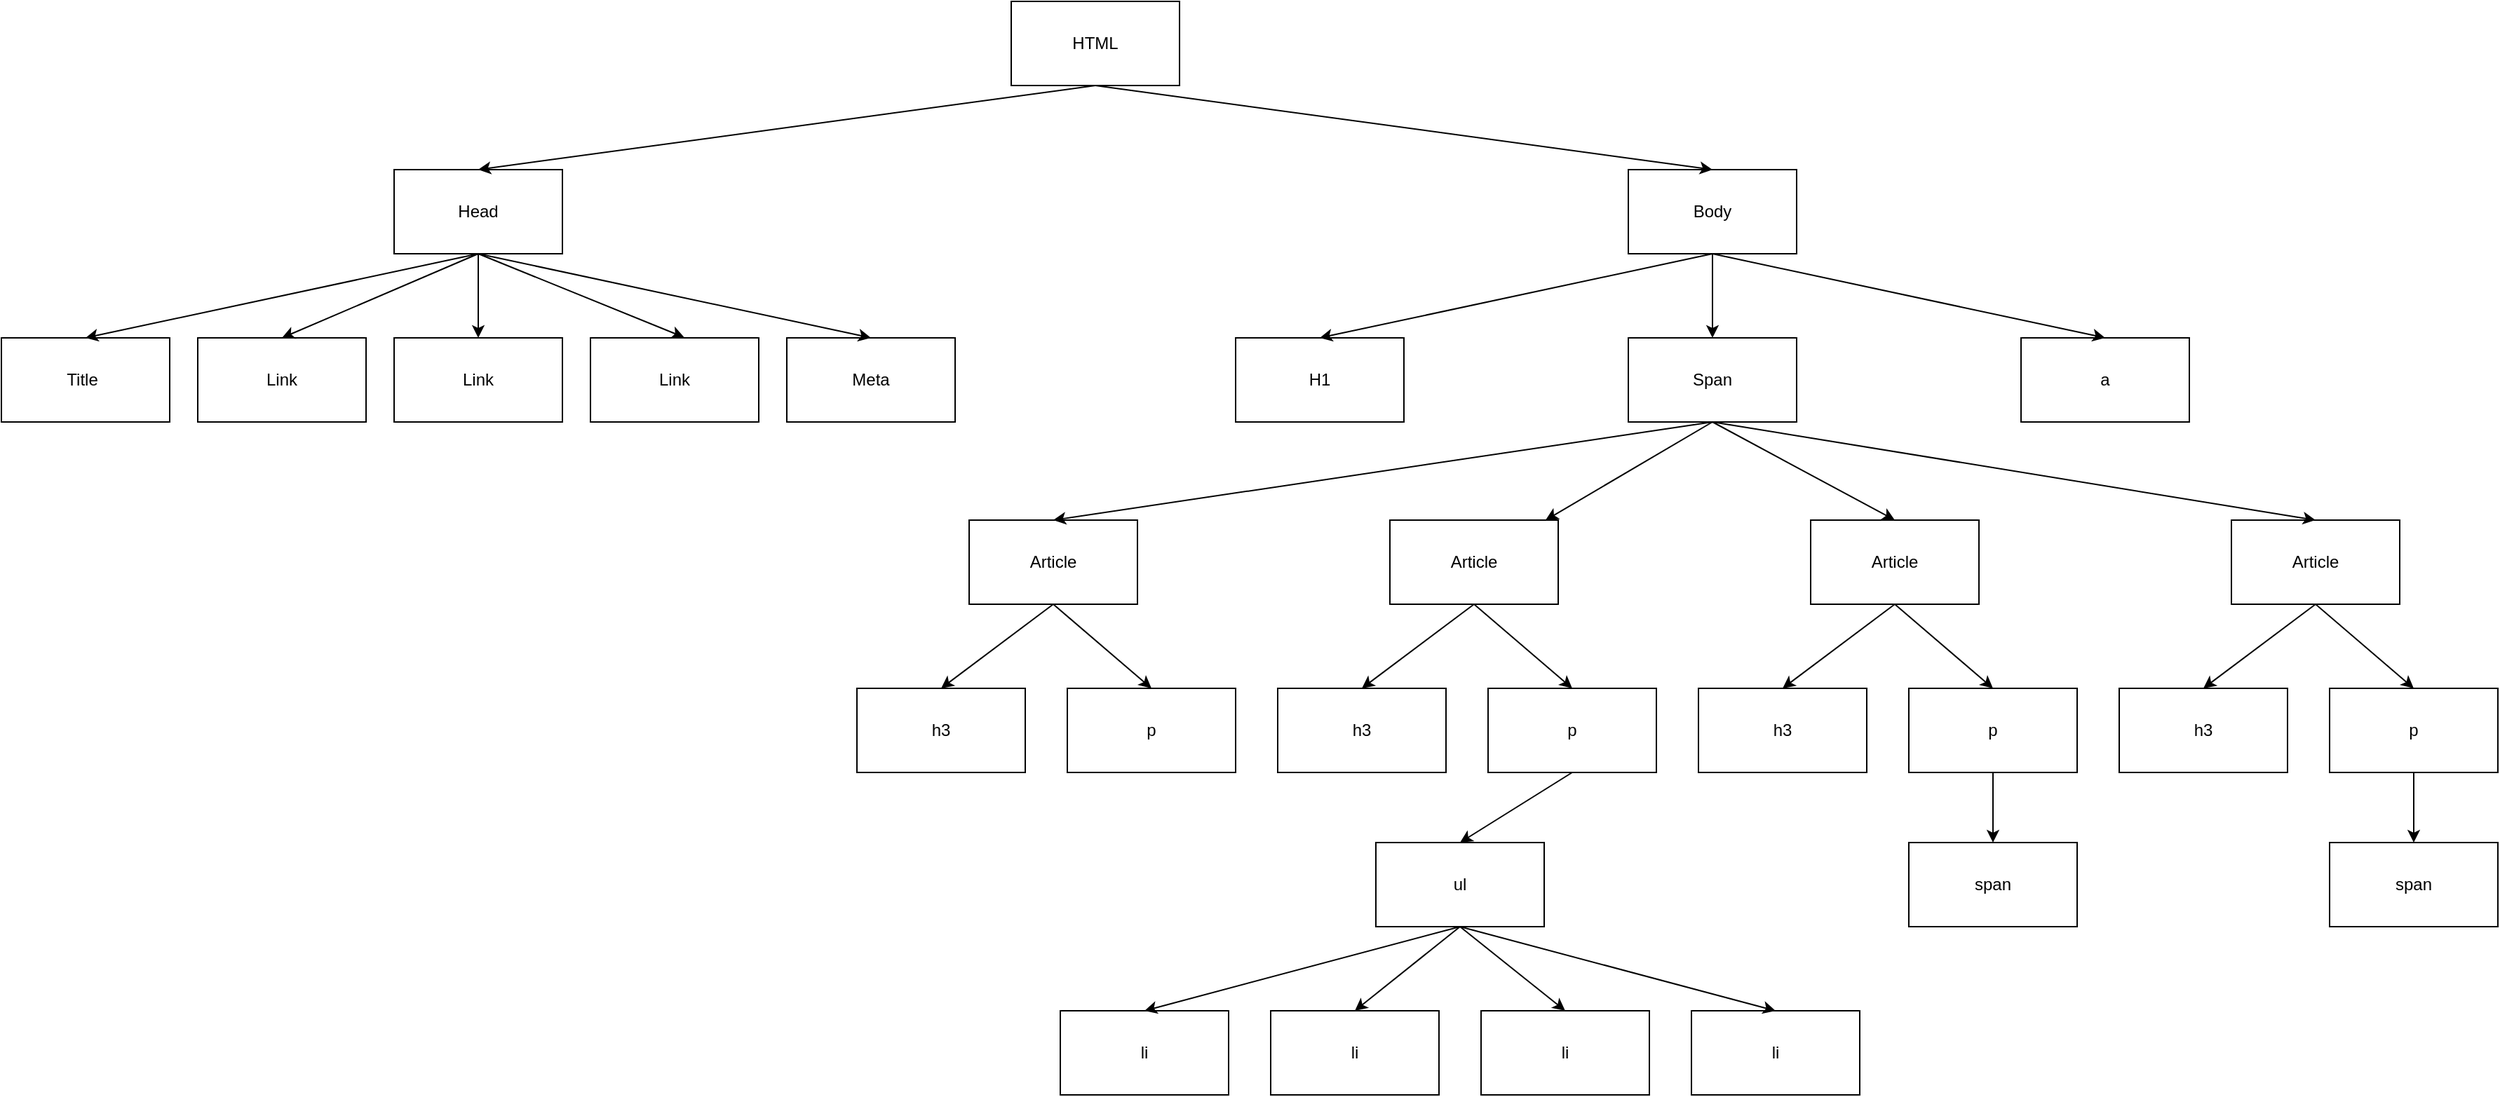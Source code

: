 <mxfile version="23.1.5" type="device">
  <diagram name="Page-1" id="UN0fE-0laq-I7eyZhQYe">
    <mxGraphModel dx="2797" dy="1250" grid="1" gridSize="10" guides="1" tooltips="1" connect="1" arrows="1" fold="1" page="1" pageScale="1" pageWidth="827" pageHeight="1169" math="0" shadow="0">
      <root>
        <mxCell id="0" />
        <mxCell id="1" parent="0" />
        <mxCell id="15mg6OBG5XCF4PMPHNtp-2" value="HTML" style="rounded=0;whiteSpace=wrap;html=1;" vertex="1" parent="1">
          <mxGeometry x="360" width="120" height="60" as="geometry" />
        </mxCell>
        <mxCell id="15mg6OBG5XCF4PMPHNtp-3" value="Head" style="rounded=0;whiteSpace=wrap;html=1;" vertex="1" parent="1">
          <mxGeometry x="-80" y="120" width="120" height="60" as="geometry" />
        </mxCell>
        <mxCell id="15mg6OBG5XCF4PMPHNtp-5" value="Body" style="rounded=0;whiteSpace=wrap;html=1;" vertex="1" parent="1">
          <mxGeometry x="800" y="120" width="120" height="60" as="geometry" />
        </mxCell>
        <mxCell id="15mg6OBG5XCF4PMPHNtp-6" value="Link" style="rounded=0;whiteSpace=wrap;html=1;" vertex="1" parent="1">
          <mxGeometry x="-80" y="240" width="120" height="60" as="geometry" />
        </mxCell>
        <mxCell id="15mg6OBG5XCF4PMPHNtp-7" value="Link" style="rounded=0;whiteSpace=wrap;html=1;" vertex="1" parent="1">
          <mxGeometry x="60" y="240" width="120" height="60" as="geometry" />
        </mxCell>
        <mxCell id="15mg6OBG5XCF4PMPHNtp-8" value="Meta" style="rounded=0;whiteSpace=wrap;html=1;" vertex="1" parent="1">
          <mxGeometry x="200" y="240" width="120" height="60" as="geometry" />
        </mxCell>
        <mxCell id="15mg6OBG5XCF4PMPHNtp-9" value="Link" style="rounded=0;whiteSpace=wrap;html=1;" vertex="1" parent="1">
          <mxGeometry x="-220" y="240" width="120" height="60" as="geometry" />
        </mxCell>
        <mxCell id="15mg6OBG5XCF4PMPHNtp-10" value="Title&lt;span style=&quot;white-space: pre;&quot;&gt;&#x9;&lt;/span&gt;" style="rounded=0;whiteSpace=wrap;html=1;" vertex="1" parent="1">
          <mxGeometry x="-360" y="240" width="120" height="60" as="geometry" />
        </mxCell>
        <mxCell id="15mg6OBG5XCF4PMPHNtp-11" value="" style="endArrow=classic;html=1;rounded=0;exitX=0.5;exitY=1;exitDx=0;exitDy=0;entryX=0.5;entryY=0;entryDx=0;entryDy=0;" edge="1" parent="1" source="15mg6OBG5XCF4PMPHNtp-3" target="15mg6OBG5XCF4PMPHNtp-6">
          <mxGeometry width="50" height="50" relative="1" as="geometry">
            <mxPoint x="-130" y="290" as="sourcePoint" />
            <mxPoint x="-80" y="240" as="targetPoint" />
          </mxGeometry>
        </mxCell>
        <mxCell id="15mg6OBG5XCF4PMPHNtp-12" value="" style="endArrow=classic;html=1;rounded=0;exitX=0.5;exitY=1;exitDx=0;exitDy=0;entryX=0.557;entryY=-0.006;entryDx=0;entryDy=0;entryPerimeter=0;" edge="1" parent="1" source="15mg6OBG5XCF4PMPHNtp-3" target="15mg6OBG5XCF4PMPHNtp-7">
          <mxGeometry width="50" height="50" relative="1" as="geometry">
            <mxPoint x="-10" y="190" as="sourcePoint" />
            <mxPoint x="-10" y="250" as="targetPoint" />
          </mxGeometry>
        </mxCell>
        <mxCell id="15mg6OBG5XCF4PMPHNtp-13" value="" style="endArrow=classic;html=1;rounded=0;entryX=0.5;entryY=0;entryDx=0;entryDy=0;" edge="1" parent="1" target="15mg6OBG5XCF4PMPHNtp-8">
          <mxGeometry width="50" height="50" relative="1" as="geometry">
            <mxPoint x="-20" y="180" as="sourcePoint" />
            <mxPoint x="137" y="250" as="targetPoint" />
          </mxGeometry>
        </mxCell>
        <mxCell id="15mg6OBG5XCF4PMPHNtp-14" value="" style="endArrow=classic;html=1;rounded=0;entryX=0.5;entryY=0;entryDx=0;entryDy=0;" edge="1" parent="1" target="15mg6OBG5XCF4PMPHNtp-10">
          <mxGeometry width="50" height="50" relative="1" as="geometry">
            <mxPoint x="-20" y="180" as="sourcePoint" />
            <mxPoint x="270" y="250" as="targetPoint" />
          </mxGeometry>
        </mxCell>
        <mxCell id="15mg6OBG5XCF4PMPHNtp-15" value="" style="endArrow=classic;html=1;rounded=0;entryX=0.5;entryY=0;entryDx=0;entryDy=0;" edge="1" parent="1" target="15mg6OBG5XCF4PMPHNtp-9">
          <mxGeometry width="50" height="50" relative="1" as="geometry">
            <mxPoint x="-20" y="180" as="sourcePoint" />
            <mxPoint x="280" y="260" as="targetPoint" />
          </mxGeometry>
        </mxCell>
        <mxCell id="15mg6OBG5XCF4PMPHNtp-17" value="" style="endArrow=classic;html=1;rounded=0;entryX=0.5;entryY=0;entryDx=0;entryDy=0;exitX=0.5;exitY=1;exitDx=0;exitDy=0;" edge="1" parent="1" source="15mg6OBG5XCF4PMPHNtp-2" target="15mg6OBG5XCF4PMPHNtp-3">
          <mxGeometry width="50" height="50" relative="1" as="geometry">
            <mxPoint x="310" y="140" as="sourcePoint" />
            <mxPoint x="360" y="90" as="targetPoint" />
          </mxGeometry>
        </mxCell>
        <mxCell id="15mg6OBG5XCF4PMPHNtp-19" value="" style="endArrow=classic;html=1;rounded=0;exitX=0.5;exitY=1;exitDx=0;exitDy=0;entryX=0.5;entryY=0;entryDx=0;entryDy=0;" edge="1" parent="1" source="15mg6OBG5XCF4PMPHNtp-2" target="15mg6OBG5XCF4PMPHNtp-5">
          <mxGeometry width="50" height="50" relative="1" as="geometry">
            <mxPoint x="570" y="330" as="sourcePoint" />
            <mxPoint x="620" y="280" as="targetPoint" />
          </mxGeometry>
        </mxCell>
        <mxCell id="15mg6OBG5XCF4PMPHNtp-20" value="&lt;div&gt;H1&lt;/div&gt;" style="rounded=0;whiteSpace=wrap;html=1;" vertex="1" parent="1">
          <mxGeometry x="520" y="240" width="120" height="60" as="geometry" />
        </mxCell>
        <mxCell id="15mg6OBG5XCF4PMPHNtp-21" value="Span" style="rounded=0;whiteSpace=wrap;html=1;" vertex="1" parent="1">
          <mxGeometry x="800" y="240" width="120" height="60" as="geometry" />
        </mxCell>
        <mxCell id="15mg6OBG5XCF4PMPHNtp-22" value="a" style="rounded=0;whiteSpace=wrap;html=1;" vertex="1" parent="1">
          <mxGeometry x="1080" y="240" width="120" height="60" as="geometry" />
        </mxCell>
        <mxCell id="15mg6OBG5XCF4PMPHNtp-23" value="Article" style="rounded=0;whiteSpace=wrap;html=1;" vertex="1" parent="1">
          <mxGeometry x="330" y="370" width="120" height="60" as="geometry" />
        </mxCell>
        <mxCell id="15mg6OBG5XCF4PMPHNtp-24" value="h3" style="rounded=0;whiteSpace=wrap;html=1;" vertex="1" parent="1">
          <mxGeometry x="250" y="490" width="120" height="60" as="geometry" />
        </mxCell>
        <mxCell id="15mg6OBG5XCF4PMPHNtp-25" value="p" style="rounded=0;whiteSpace=wrap;html=1;" vertex="1" parent="1">
          <mxGeometry x="400" y="490" width="120" height="60" as="geometry" />
        </mxCell>
        <mxCell id="15mg6OBG5XCF4PMPHNtp-26" value="" style="endArrow=classic;html=1;rounded=0;exitX=0.5;exitY=1;exitDx=0;exitDy=0;entryX=0.5;entryY=0;entryDx=0;entryDy=0;" edge="1" parent="1" source="15mg6OBG5XCF4PMPHNtp-23" target="15mg6OBG5XCF4PMPHNtp-24">
          <mxGeometry width="50" height="50" relative="1" as="geometry">
            <mxPoint x="300" y="460" as="sourcePoint" />
            <mxPoint x="350" y="410" as="targetPoint" />
          </mxGeometry>
        </mxCell>
        <mxCell id="15mg6OBG5XCF4PMPHNtp-27" value="" style="endArrow=classic;html=1;rounded=0;entryX=0.5;entryY=0;entryDx=0;entryDy=0;" edge="1" parent="1" target="15mg6OBG5XCF4PMPHNtp-25">
          <mxGeometry width="50" height="50" relative="1" as="geometry">
            <mxPoint x="390" y="430" as="sourcePoint" />
            <mxPoint x="300" y="500" as="targetPoint" />
          </mxGeometry>
        </mxCell>
        <mxCell id="15mg6OBG5XCF4PMPHNtp-28" value="" style="endArrow=classic;html=1;rounded=0;exitX=0.5;exitY=1;exitDx=0;exitDy=0;entryX=0.5;entryY=0;entryDx=0;entryDy=0;" edge="1" parent="1" source="15mg6OBG5XCF4PMPHNtp-21" target="15mg6OBG5XCF4PMPHNtp-23">
          <mxGeometry width="50" height="50" relative="1" as="geometry">
            <mxPoint x="630" y="450" as="sourcePoint" />
            <mxPoint x="680" y="400" as="targetPoint" />
          </mxGeometry>
        </mxCell>
        <mxCell id="15mg6OBG5XCF4PMPHNtp-41" value="Article" style="rounded=0;whiteSpace=wrap;html=1;" vertex="1" parent="1">
          <mxGeometry x="630" y="370" width="120" height="60" as="geometry" />
        </mxCell>
        <mxCell id="15mg6OBG5XCF4PMPHNtp-42" value="h3" style="rounded=0;whiteSpace=wrap;html=1;" vertex="1" parent="1">
          <mxGeometry x="550" y="490" width="120" height="60" as="geometry" />
        </mxCell>
        <mxCell id="15mg6OBG5XCF4PMPHNtp-43" value="p" style="rounded=0;whiteSpace=wrap;html=1;" vertex="1" parent="1">
          <mxGeometry x="700" y="490" width="120" height="60" as="geometry" />
        </mxCell>
        <mxCell id="15mg6OBG5XCF4PMPHNtp-44" value="" style="endArrow=classic;html=1;rounded=0;exitX=0.5;exitY=1;exitDx=0;exitDy=0;entryX=0.5;entryY=0;entryDx=0;entryDy=0;" edge="1" parent="1" source="15mg6OBG5XCF4PMPHNtp-41" target="15mg6OBG5XCF4PMPHNtp-42">
          <mxGeometry width="50" height="50" relative="1" as="geometry">
            <mxPoint x="600" y="460" as="sourcePoint" />
            <mxPoint x="650" y="410" as="targetPoint" />
          </mxGeometry>
        </mxCell>
        <mxCell id="15mg6OBG5XCF4PMPHNtp-45" value="" style="endArrow=classic;html=1;rounded=0;entryX=0.5;entryY=0;entryDx=0;entryDy=0;" edge="1" parent="1" target="15mg6OBG5XCF4PMPHNtp-43">
          <mxGeometry width="50" height="50" relative="1" as="geometry">
            <mxPoint x="690" y="430" as="sourcePoint" />
            <mxPoint x="600" y="500" as="targetPoint" />
          </mxGeometry>
        </mxCell>
        <mxCell id="15mg6OBG5XCF4PMPHNtp-46" value="Article" style="rounded=0;whiteSpace=wrap;html=1;" vertex="1" parent="1">
          <mxGeometry x="930" y="370" width="120" height="60" as="geometry" />
        </mxCell>
        <mxCell id="15mg6OBG5XCF4PMPHNtp-47" value="h3" style="rounded=0;whiteSpace=wrap;html=1;" vertex="1" parent="1">
          <mxGeometry x="850" y="490" width="120" height="60" as="geometry" />
        </mxCell>
        <mxCell id="15mg6OBG5XCF4PMPHNtp-48" value="p" style="rounded=0;whiteSpace=wrap;html=1;" vertex="1" parent="1">
          <mxGeometry x="1000" y="490" width="120" height="60" as="geometry" />
        </mxCell>
        <mxCell id="15mg6OBG5XCF4PMPHNtp-49" value="" style="endArrow=classic;html=1;rounded=0;exitX=0.5;exitY=1;exitDx=0;exitDy=0;entryX=0.5;entryY=0;entryDx=0;entryDy=0;" edge="1" parent="1" source="15mg6OBG5XCF4PMPHNtp-46" target="15mg6OBG5XCF4PMPHNtp-47">
          <mxGeometry width="50" height="50" relative="1" as="geometry">
            <mxPoint x="900" y="460" as="sourcePoint" />
            <mxPoint x="950" y="410" as="targetPoint" />
          </mxGeometry>
        </mxCell>
        <mxCell id="15mg6OBG5XCF4PMPHNtp-50" value="" style="endArrow=classic;html=1;rounded=0;entryX=0.5;entryY=0;entryDx=0;entryDy=0;" edge="1" parent="1" target="15mg6OBG5XCF4PMPHNtp-48">
          <mxGeometry width="50" height="50" relative="1" as="geometry">
            <mxPoint x="990" y="430" as="sourcePoint" />
            <mxPoint x="900" y="500" as="targetPoint" />
          </mxGeometry>
        </mxCell>
        <mxCell id="15mg6OBG5XCF4PMPHNtp-51" value="" style="endArrow=classic;html=1;rounded=0;" edge="1" parent="1" target="15mg6OBG5XCF4PMPHNtp-41">
          <mxGeometry width="50" height="50" relative="1" as="geometry">
            <mxPoint x="860" y="300" as="sourcePoint" />
            <mxPoint x="910" y="370" as="targetPoint" />
          </mxGeometry>
        </mxCell>
        <mxCell id="15mg6OBG5XCF4PMPHNtp-52" value="" style="endArrow=classic;html=1;rounded=0;entryX=0.5;entryY=0;entryDx=0;entryDy=0;" edge="1" parent="1" target="15mg6OBG5XCF4PMPHNtp-46">
          <mxGeometry width="50" height="50" relative="1" as="geometry">
            <mxPoint x="860" y="300" as="sourcePoint" />
            <mxPoint x="1080" y="380" as="targetPoint" />
          </mxGeometry>
        </mxCell>
        <mxCell id="15mg6OBG5XCF4PMPHNtp-53" value="" style="endArrow=classic;html=1;rounded=0;exitX=0.5;exitY=1;exitDx=0;exitDy=0;entryX=0.5;entryY=0;entryDx=0;entryDy=0;" edge="1" parent="1" source="15mg6OBG5XCF4PMPHNtp-5" target="15mg6OBG5XCF4PMPHNtp-22">
          <mxGeometry width="50" height="50" relative="1" as="geometry">
            <mxPoint x="990" y="460" as="sourcePoint" />
            <mxPoint x="1040" y="410" as="targetPoint" />
          </mxGeometry>
        </mxCell>
        <mxCell id="15mg6OBG5XCF4PMPHNtp-54" value="" style="endArrow=classic;html=1;rounded=0;exitX=0.5;exitY=1;exitDx=0;exitDy=0;entryX=0.5;entryY=0;entryDx=0;entryDy=0;" edge="1" parent="1" source="15mg6OBG5XCF4PMPHNtp-5" target="15mg6OBG5XCF4PMPHNtp-20">
          <mxGeometry width="50" height="50" relative="1" as="geometry">
            <mxPoint x="870" y="190" as="sourcePoint" />
            <mxPoint x="1150" y="250" as="targetPoint" />
          </mxGeometry>
        </mxCell>
        <mxCell id="15mg6OBG5XCF4PMPHNtp-55" value="" style="endArrow=classic;html=1;rounded=0;exitX=0.5;exitY=1;exitDx=0;exitDy=0;entryX=0.5;entryY=0;entryDx=0;entryDy=0;" edge="1" parent="1" source="15mg6OBG5XCF4PMPHNtp-5" target="15mg6OBG5XCF4PMPHNtp-21">
          <mxGeometry width="50" height="50" relative="1" as="geometry">
            <mxPoint x="860" y="280" as="sourcePoint" />
            <mxPoint x="910" y="230" as="targetPoint" />
          </mxGeometry>
        </mxCell>
        <mxCell id="15mg6OBG5XCF4PMPHNtp-56" value="Article" style="rounded=0;whiteSpace=wrap;html=1;" vertex="1" parent="1">
          <mxGeometry x="1230" y="370" width="120" height="60" as="geometry" />
        </mxCell>
        <mxCell id="15mg6OBG5XCF4PMPHNtp-57" value="h3" style="rounded=0;whiteSpace=wrap;html=1;" vertex="1" parent="1">
          <mxGeometry x="1150" y="490" width="120" height="60" as="geometry" />
        </mxCell>
        <mxCell id="15mg6OBG5XCF4PMPHNtp-58" value="p" style="rounded=0;whiteSpace=wrap;html=1;" vertex="1" parent="1">
          <mxGeometry x="1300" y="490" width="120" height="60" as="geometry" />
        </mxCell>
        <mxCell id="15mg6OBG5XCF4PMPHNtp-59" value="" style="endArrow=classic;html=1;rounded=0;exitX=0.5;exitY=1;exitDx=0;exitDy=0;entryX=0.5;entryY=0;entryDx=0;entryDy=0;" edge="1" parent="1" source="15mg6OBG5XCF4PMPHNtp-56" target="15mg6OBG5XCF4PMPHNtp-57">
          <mxGeometry width="50" height="50" relative="1" as="geometry">
            <mxPoint x="1200" y="460" as="sourcePoint" />
            <mxPoint x="1250" y="410" as="targetPoint" />
          </mxGeometry>
        </mxCell>
        <mxCell id="15mg6OBG5XCF4PMPHNtp-60" value="" style="endArrow=classic;html=1;rounded=0;entryX=0.5;entryY=0;entryDx=0;entryDy=0;" edge="1" parent="1" target="15mg6OBG5XCF4PMPHNtp-58">
          <mxGeometry width="50" height="50" relative="1" as="geometry">
            <mxPoint x="1290" y="430" as="sourcePoint" />
            <mxPoint x="1200" y="500" as="targetPoint" />
          </mxGeometry>
        </mxCell>
        <mxCell id="15mg6OBG5XCF4PMPHNtp-61" value="" style="endArrow=classic;html=1;rounded=0;entryX=0.5;entryY=0;entryDx=0;entryDy=0;" edge="1" parent="1" target="15mg6OBG5XCF4PMPHNtp-56">
          <mxGeometry width="50" height="50" relative="1" as="geometry">
            <mxPoint x="860" y="300" as="sourcePoint" />
            <mxPoint x="1000" y="380" as="targetPoint" />
          </mxGeometry>
        </mxCell>
        <mxCell id="15mg6OBG5XCF4PMPHNtp-62" value="ul" style="rounded=0;whiteSpace=wrap;html=1;" vertex="1" parent="1">
          <mxGeometry x="620" y="600" width="120" height="60" as="geometry" />
        </mxCell>
        <mxCell id="15mg6OBG5XCF4PMPHNtp-63" value="&lt;div&gt;li&lt;/div&gt;" style="rounded=0;whiteSpace=wrap;html=1;" vertex="1" parent="1">
          <mxGeometry x="395" y="720" width="120" height="60" as="geometry" />
        </mxCell>
        <mxCell id="15mg6OBG5XCF4PMPHNtp-64" value="&lt;div&gt;li&lt;/div&gt;" style="rounded=0;whiteSpace=wrap;html=1;" vertex="1" parent="1">
          <mxGeometry x="545" y="720" width="120" height="60" as="geometry" />
        </mxCell>
        <mxCell id="15mg6OBG5XCF4PMPHNtp-65" value="&lt;div&gt;li&lt;/div&gt;" style="rounded=0;whiteSpace=wrap;html=1;" vertex="1" parent="1">
          <mxGeometry x="845" y="720" width="120" height="60" as="geometry" />
        </mxCell>
        <mxCell id="15mg6OBG5XCF4PMPHNtp-66" value="&lt;div&gt;li&lt;/div&gt;" style="rounded=0;whiteSpace=wrap;html=1;" vertex="1" parent="1">
          <mxGeometry x="695" y="720" width="120" height="60" as="geometry" />
        </mxCell>
        <mxCell id="15mg6OBG5XCF4PMPHNtp-67" value="" style="endArrow=classic;html=1;rounded=0;exitX=0.5;exitY=1;exitDx=0;exitDy=0;entryX=0.5;entryY=0;entryDx=0;entryDy=0;" edge="1" parent="1" source="15mg6OBG5XCF4PMPHNtp-62" target="15mg6OBG5XCF4PMPHNtp-65">
          <mxGeometry width="50" height="50" relative="1" as="geometry">
            <mxPoint x="780" y="700" as="sourcePoint" />
            <mxPoint x="830" y="650" as="targetPoint" />
          </mxGeometry>
        </mxCell>
        <mxCell id="15mg6OBG5XCF4PMPHNtp-68" value="" style="endArrow=classic;html=1;rounded=0;exitX=0.5;exitY=1;exitDx=0;exitDy=0;entryX=0.5;entryY=0;entryDx=0;entryDy=0;" edge="1" parent="1" source="15mg6OBG5XCF4PMPHNtp-62" target="15mg6OBG5XCF4PMPHNtp-66">
          <mxGeometry width="50" height="50" relative="1" as="geometry">
            <mxPoint x="690" y="670" as="sourcePoint" />
            <mxPoint x="915" y="730" as="targetPoint" />
          </mxGeometry>
        </mxCell>
        <mxCell id="15mg6OBG5XCF4PMPHNtp-70" value="" style="endArrow=classic;html=1;rounded=0;exitX=0.5;exitY=1;exitDx=0;exitDy=0;entryX=0.5;entryY=0;entryDx=0;entryDy=0;" edge="1" parent="1" source="15mg6OBG5XCF4PMPHNtp-62" target="15mg6OBG5XCF4PMPHNtp-64">
          <mxGeometry width="50" height="50" relative="1" as="geometry">
            <mxPoint x="690" y="670" as="sourcePoint" />
            <mxPoint x="765" y="730" as="targetPoint" />
          </mxGeometry>
        </mxCell>
        <mxCell id="15mg6OBG5XCF4PMPHNtp-71" value="" style="endArrow=classic;html=1;rounded=0;entryX=0.5;entryY=0;entryDx=0;entryDy=0;" edge="1" parent="1" target="15mg6OBG5XCF4PMPHNtp-63">
          <mxGeometry width="50" height="50" relative="1" as="geometry">
            <mxPoint x="680" y="660" as="sourcePoint" />
            <mxPoint x="615" y="730" as="targetPoint" />
          </mxGeometry>
        </mxCell>
        <mxCell id="15mg6OBG5XCF4PMPHNtp-72" value="" style="endArrow=classic;html=1;rounded=0;exitX=0.5;exitY=1;exitDx=0;exitDy=0;entryX=0.5;entryY=0;entryDx=0;entryDy=0;" edge="1" parent="1" source="15mg6OBG5XCF4PMPHNtp-43" target="15mg6OBG5XCF4PMPHNtp-62">
          <mxGeometry width="50" height="50" relative="1" as="geometry">
            <mxPoint x="780" y="700" as="sourcePoint" />
            <mxPoint x="830" y="650" as="targetPoint" />
          </mxGeometry>
        </mxCell>
        <mxCell id="15mg6OBG5XCF4PMPHNtp-73" value="span" style="rounded=0;whiteSpace=wrap;html=1;" vertex="1" parent="1">
          <mxGeometry x="1000" y="600" width="120" height="60" as="geometry" />
        </mxCell>
        <mxCell id="15mg6OBG5XCF4PMPHNtp-74" value="" style="endArrow=classic;html=1;rounded=0;exitX=0.5;exitY=1;exitDx=0;exitDy=0;entryX=0.5;entryY=0;entryDx=0;entryDy=0;" edge="1" parent="1" source="15mg6OBG5XCF4PMPHNtp-48" target="15mg6OBG5XCF4PMPHNtp-73">
          <mxGeometry width="50" height="50" relative="1" as="geometry">
            <mxPoint x="1040" y="730" as="sourcePoint" />
            <mxPoint x="1090" y="680" as="targetPoint" />
          </mxGeometry>
        </mxCell>
        <mxCell id="15mg6OBG5XCF4PMPHNtp-75" value="span" style="rounded=0;whiteSpace=wrap;html=1;" vertex="1" parent="1">
          <mxGeometry x="1300" y="600" width="120" height="60" as="geometry" />
        </mxCell>
        <mxCell id="15mg6OBG5XCF4PMPHNtp-76" value="" style="endArrow=classic;html=1;rounded=0;entryX=0.5;entryY=0;entryDx=0;entryDy=0;exitX=0.5;exitY=1;exitDx=0;exitDy=0;" edge="1" parent="1" source="15mg6OBG5XCF4PMPHNtp-58" target="15mg6OBG5XCF4PMPHNtp-75">
          <mxGeometry width="50" height="50" relative="1" as="geometry">
            <mxPoint x="1090" y="730" as="sourcePoint" />
            <mxPoint x="1140" y="680" as="targetPoint" />
          </mxGeometry>
        </mxCell>
      </root>
    </mxGraphModel>
  </diagram>
</mxfile>
